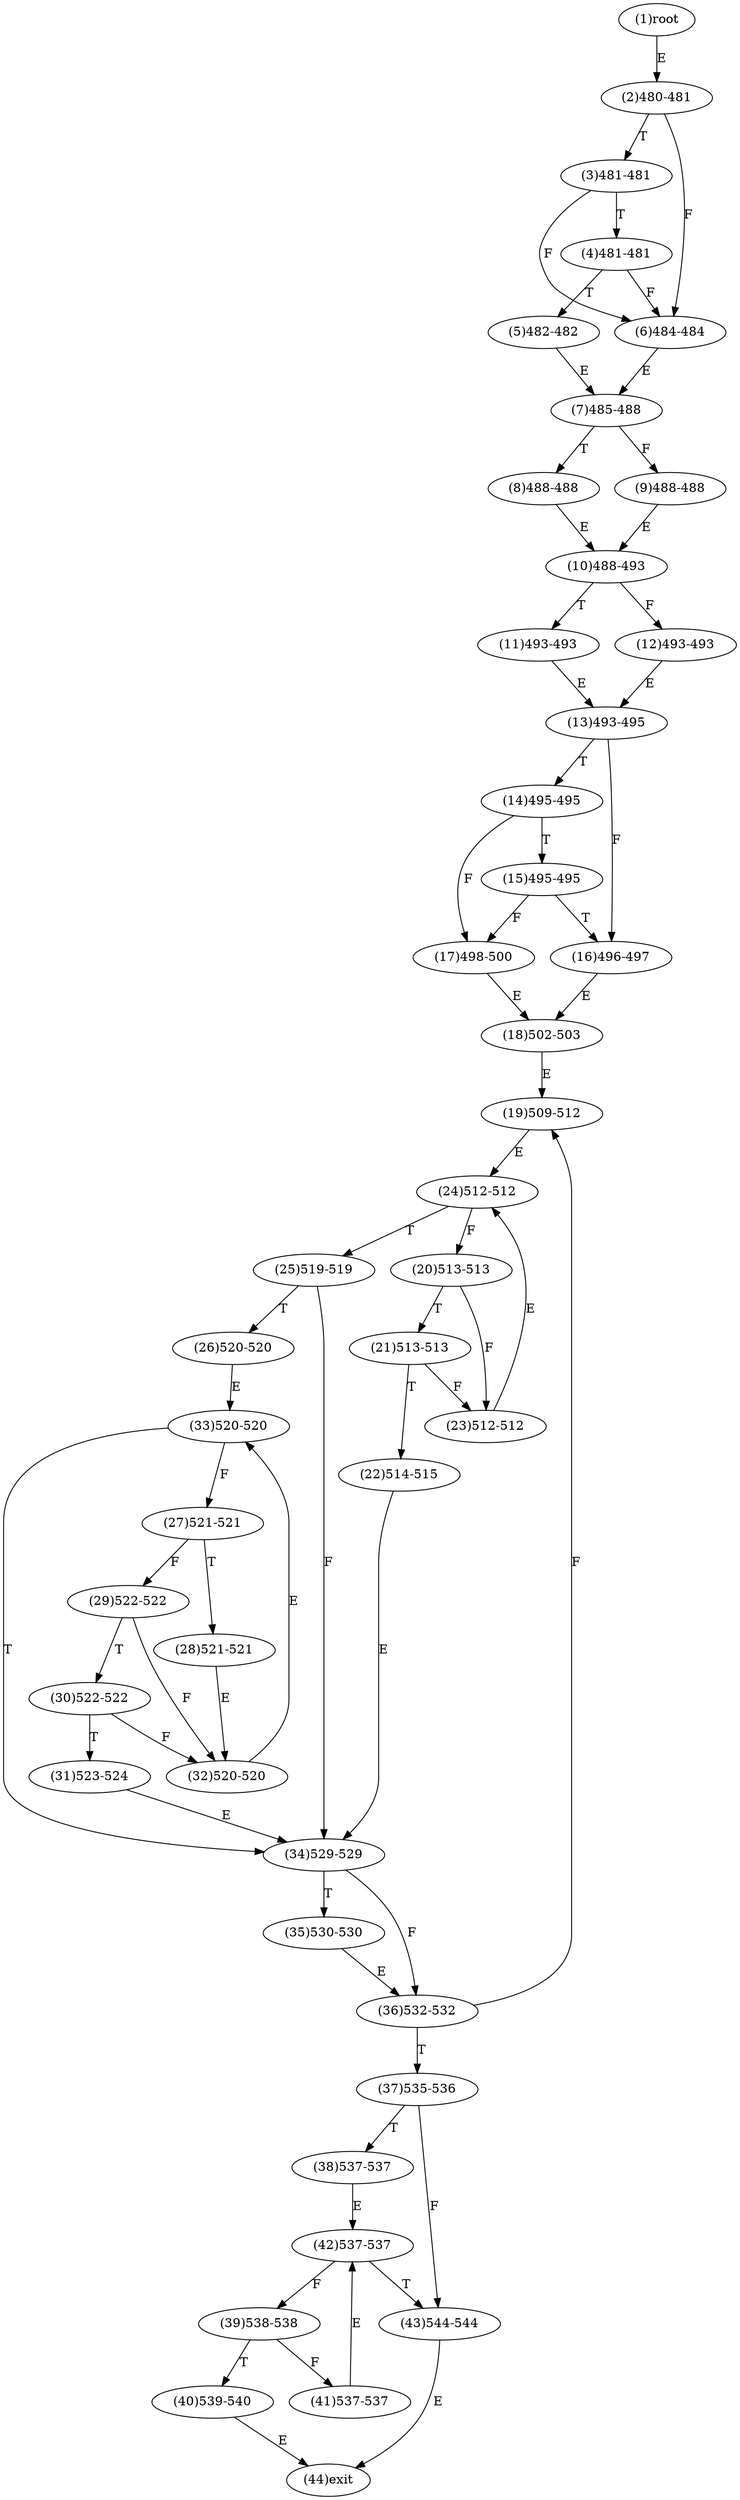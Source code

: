 digraph "" { 
1[ label="(1)root"];
2[ label="(2)480-481"];
3[ label="(3)481-481"];
4[ label="(4)481-481"];
5[ label="(5)482-482"];
6[ label="(6)484-484"];
7[ label="(7)485-488"];
8[ label="(8)488-488"];
9[ label="(9)488-488"];
10[ label="(10)488-493"];
11[ label="(11)493-493"];
12[ label="(12)493-493"];
13[ label="(13)493-495"];
14[ label="(14)495-495"];
15[ label="(15)495-495"];
17[ label="(17)498-500"];
16[ label="(16)496-497"];
19[ label="(19)509-512"];
18[ label="(18)502-503"];
21[ label="(21)513-513"];
20[ label="(20)513-513"];
23[ label="(23)512-512"];
22[ label="(22)514-515"];
25[ label="(25)519-519"];
24[ label="(24)512-512"];
27[ label="(27)521-521"];
26[ label="(26)520-520"];
29[ label="(29)522-522"];
28[ label="(28)521-521"];
31[ label="(31)523-524"];
30[ label="(30)522-522"];
34[ label="(34)529-529"];
35[ label="(35)530-530"];
32[ label="(32)520-520"];
33[ label="(33)520-520"];
38[ label="(38)537-537"];
39[ label="(39)538-538"];
36[ label="(36)532-532"];
37[ label="(37)535-536"];
42[ label="(42)537-537"];
43[ label="(43)544-544"];
40[ label="(40)539-540"];
41[ label="(41)537-537"];
44[ label="(44)exit"];
1->2[ label="E"];
2->6[ label="F"];
2->3[ label="T"];
3->6[ label="F"];
3->4[ label="T"];
4->6[ label="F"];
4->5[ label="T"];
5->7[ label="E"];
6->7[ label="E"];
7->9[ label="F"];
7->8[ label="T"];
8->10[ label="E"];
9->10[ label="E"];
10->12[ label="F"];
10->11[ label="T"];
11->13[ label="E"];
12->13[ label="E"];
13->16[ label="F"];
13->14[ label="T"];
14->17[ label="F"];
14->15[ label="T"];
15->17[ label="F"];
15->16[ label="T"];
16->18[ label="E"];
17->18[ label="E"];
18->19[ label="E"];
19->24[ label="E"];
20->23[ label="F"];
20->21[ label="T"];
21->23[ label="F"];
21->22[ label="T"];
22->34[ label="E"];
23->24[ label="E"];
24->20[ label="F"];
24->25[ label="T"];
25->34[ label="F"];
25->26[ label="T"];
26->33[ label="E"];
27->29[ label="F"];
27->28[ label="T"];
28->32[ label="E"];
29->32[ label="F"];
29->30[ label="T"];
30->32[ label="F"];
30->31[ label="T"];
31->34[ label="E"];
32->33[ label="E"];
33->27[ label="F"];
33->34[ label="T"];
34->36[ label="F"];
34->35[ label="T"];
35->36[ label="E"];
36->19[ label="F"];
36->37[ label="T"];
37->43[ label="F"];
37->38[ label="T"];
38->42[ label="E"];
39->41[ label="F"];
39->40[ label="T"];
40->44[ label="E"];
41->42[ label="E"];
42->39[ label="F"];
42->43[ label="T"];
43->44[ label="E"];
}